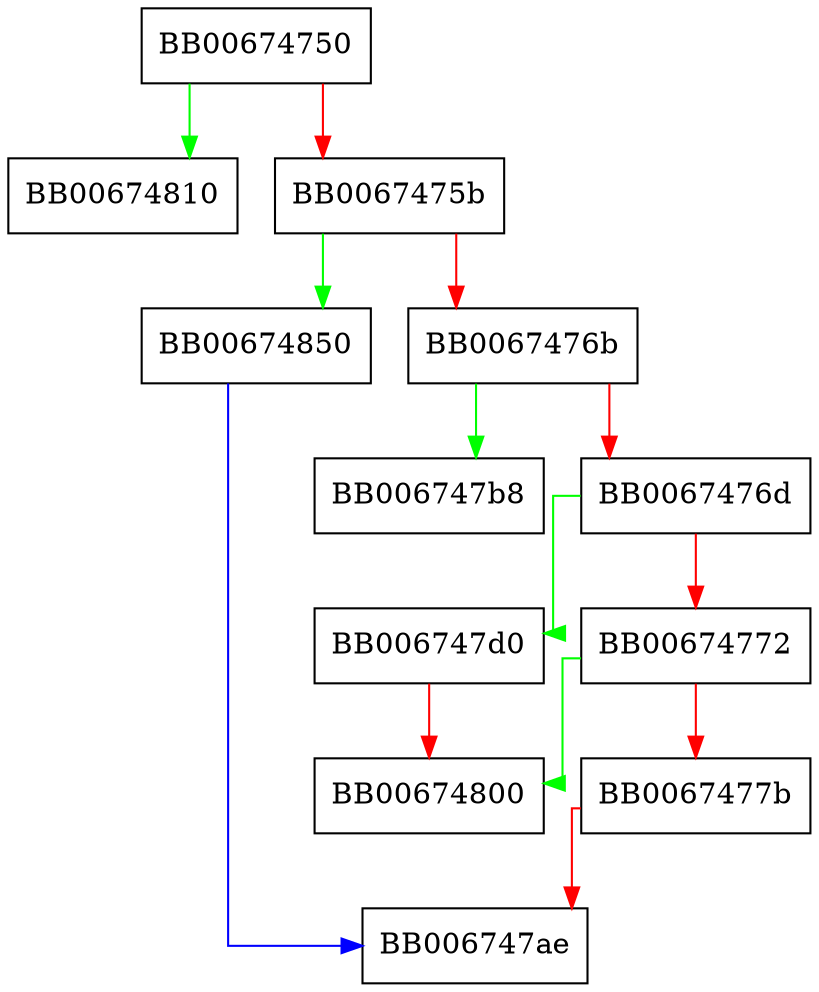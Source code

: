 digraph ossl_x509_check_private_key {
  node [shape="box"];
  graph [splines=ortho];
  BB00674750 -> BB00674810 [color="green"];
  BB00674750 -> BB0067475b [color="red"];
  BB0067475b -> BB00674850 [color="green"];
  BB0067475b -> BB0067476b [color="red"];
  BB0067476b -> BB006747b8 [color="green"];
  BB0067476b -> BB0067476d [color="red"];
  BB0067476d -> BB006747d0 [color="green"];
  BB0067476d -> BB00674772 [color="red"];
  BB00674772 -> BB00674800 [color="green"];
  BB00674772 -> BB0067477b [color="red"];
  BB0067477b -> BB006747ae [color="red"];
  BB006747d0 -> BB00674800 [color="red"];
  BB00674850 -> BB006747ae [color="blue"];
}